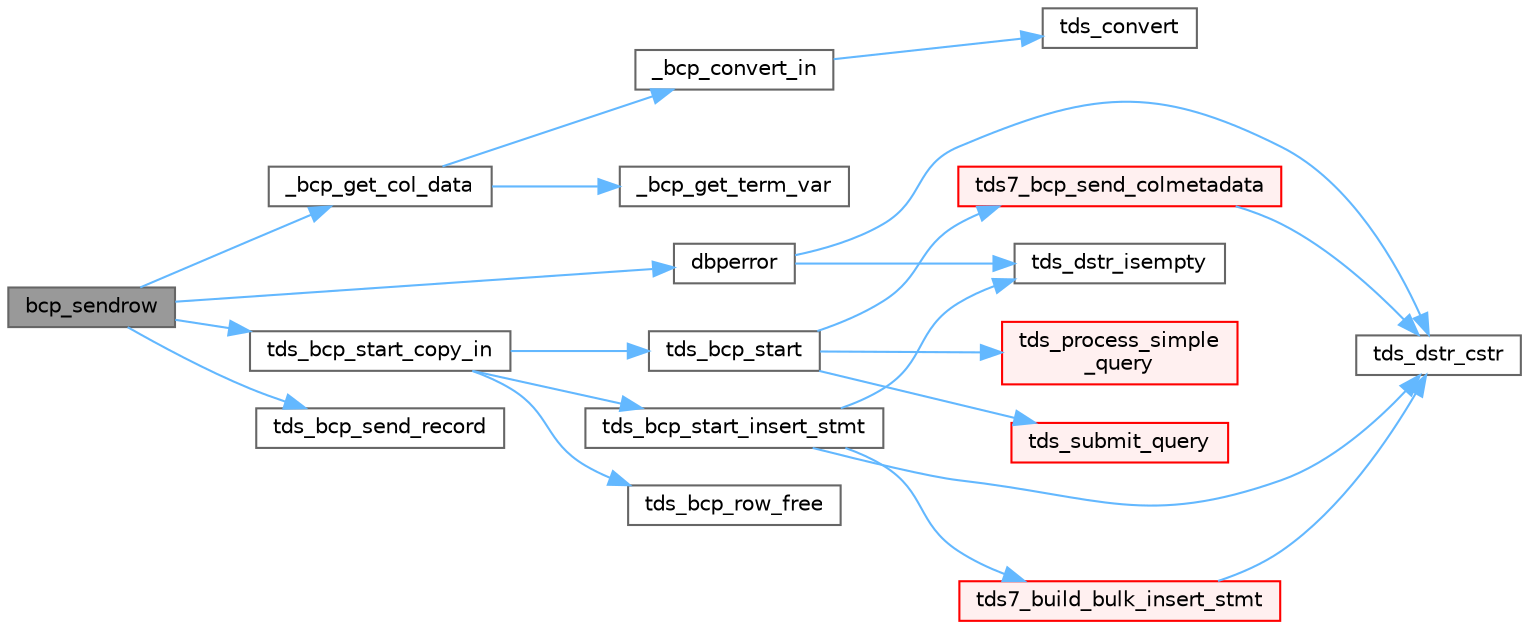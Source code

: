 digraph "bcp_sendrow"
{
 // LATEX_PDF_SIZE
  bgcolor="transparent";
  edge [fontname=Helvetica,fontsize=10,labelfontname=Helvetica,labelfontsize=10];
  node [fontname=Helvetica,fontsize=10,shape=box,height=0.2,width=0.4];
  rankdir="LR";
  Node1 [id="Node000001",label="bcp_sendrow",height=0.2,width=0.4,color="gray40", fillcolor="grey60", style="filled", fontcolor="black",tooltip="Write data in host variables to the table."];
  Node1 -> Node2 [id="edge1_Node000001_Node000002",color="steelblue1",style="solid",tooltip=" "];
  Node2 [id="Node000002",label="_bcp_get_col_data",height=0.2,width=0.4,color="grey40", fillcolor="white", style="filled",URL="$a00566.html#ga0f8def4cad04c5c1e27c2b653d482dd8",tooltip="For a bcp in from program variables, get the data from the host variable."];
  Node2 -> Node3 [id="edge2_Node000002_Node000003",color="steelblue1",style="solid",tooltip=" "];
  Node3 [id="Node000003",label="_bcp_convert_in",height=0.2,width=0.4,color="grey40", fillcolor="white", style="filled",URL="$a01452.html#a4e7740b6f755d7d3f2502a47b7d71a85",tooltip="Convert column for input to a table."];
  Node3 -> Node4 [id="edge3_Node000003_Node000004",color="steelblue1",style="solid",tooltip=" "];
  Node4 [id="Node000004",label="tds_convert",height=0.2,width=0.4,color="grey40", fillcolor="white", style="filled",URL="$a00575.html#gad83c146aa5ba3f1515557d6b5248494a",tooltip="tds_convert convert a type to another."];
  Node2 -> Node5 [id="edge4_Node000002_Node000005",color="steelblue1",style="solid",tooltip=" "];
  Node5 [id="Node000005",label="_bcp_get_term_var",height=0.2,width=0.4,color="grey40", fillcolor="white", style="filled",URL="$a00566.html#ga4f936fa1cb8e4373bf7b7f8a6ab96bc7",tooltip="Get the data for bcp-in from program variables, where the program data have been identified as charac..."];
  Node1 -> Node6 [id="edge5_Node000001_Node000006",color="steelblue1",style="solid",tooltip=" "];
  Node6 [id="Node000006",label="dbperror",height=0.2,width=0.4,color="grey40", fillcolor="white", style="filled",URL="$a00569.html#ga302a4ce6559b81808e3be51615cd1b67",tooltip="Call client-installed error handler."];
  Node6 -> Node7 [id="edge6_Node000006_Node000007",color="steelblue1",style="solid",tooltip=" "];
  Node7 [id="Node000007",label="tds_dstr_cstr",height=0.2,width=0.4,color="grey40", fillcolor="white", style="filled",URL="$a00581.html#gac536f0e4d77d3cff5702719362ec1766",tooltip="Returns a C version (NUL terminated string) of dstr."];
  Node6 -> Node8 [id="edge7_Node000006_Node000008",color="steelblue1",style="solid",tooltip=" "];
  Node8 [id="Node000008",label="tds_dstr_isempty",height=0.2,width=0.4,color="grey40", fillcolor="white", style="filled",URL="$a00581.html#ga197c6af67f2e7469d06c2aa055917b1e",tooltip="test if string is empty"];
  Node1 -> Node9 [id="edge8_Node000001_Node000009",color="steelblue1",style="solid",tooltip=" "];
  Node9 [id="Node000009",label="tds_bcp_send_record",height=0.2,width=0.4,color="grey40", fillcolor="white", style="filled",URL="$a00251.html#ad9e44450025cbcee1ad81d7e5a2cc099",tooltip="Send one row of data to server."];
  Node1 -> Node10 [id="edge9_Node000001_Node000010",color="steelblue1",style="solid",tooltip=" "];
  Node10 [id="Node000010",label="tds_bcp_start_copy_in",height=0.2,width=0.4,color="grey40", fillcolor="white", style="filled",URL="$a00251.html#a5eec23828b0610c58de248c4edb53879",tooltip="Start bulk copy to server."];
  Node10 -> Node11 [id="edge10_Node000010_Node000011",color="steelblue1",style="solid",tooltip=" "];
  Node11 [id="Node000011",label="tds_bcp_row_free",height=0.2,width=0.4,color="grey40", fillcolor="white", style="filled",URL="$a00251.html#a7c4f2b050cd1a747604aa305d6877de7",tooltip="Free row data allocated in the result set."];
  Node10 -> Node12 [id="edge11_Node000010_Node000012",color="steelblue1",style="solid",tooltip=" "];
  Node12 [id="Node000012",label="tds_bcp_start",height=0.2,width=0.4,color="grey40", fillcolor="white", style="filled",URL="$a00251.html#a8208eef2a3974ae1f0cf3c8c8ab011ce",tooltip="Start sending BCP data to server."];
  Node12 -> Node13 [id="edge12_Node000012_Node000013",color="steelblue1",style="solid",tooltip=" "];
  Node13 [id="Node000013",label="tds7_bcp_send_colmetadata",height=0.2,width=0.4,color="red", fillcolor="#FFF0F0", style="filled",URL="$a00251.html#a4daaa551e54dbd978650e2eef89e09ff",tooltip="Send BCP metadata to server."];
  Node13 -> Node7 [id="edge13_Node000013_Node000007",color="steelblue1",style="solid",tooltip=" "];
  Node12 -> Node19 [id="edge14_Node000012_Node000019",color="steelblue1",style="solid",tooltip=" "];
  Node19 [id="Node000019",label="tds_process_simple\l_query",height=0.2,width=0.4,color="red", fillcolor="#FFF0F0", style="filled",URL="$a00580.html#gaeeb1562044786ea17bea361ed83e6946",tooltip="Process results for simple query as \"SET TEXTSIZE\" or \"USE dbname\" If the statement returns results,..."];
  Node12 -> Node110 [id="edge15_Node000012_Node000110",color="steelblue1",style="solid",tooltip=" "];
  Node110 [id="Node000110",label="tds_submit_query",height=0.2,width=0.4,color="red", fillcolor="#FFF0F0", style="filled",URL="$a00578.html#ga5a29ae7f99d089dc3cea85ec6ee5f3ab",tooltip="Sends a language string to the database server for processing."];
  Node10 -> Node130 [id="edge16_Node000010_Node000130",color="steelblue1",style="solid",tooltip=" "];
  Node130 [id="Node000130",label="tds_bcp_start_insert_stmt",height=0.2,width=0.4,color="grey40", fillcolor="white", style="filled",URL="$a00251.html#ab4d7e5309152f54613d52c8469a07fd8",tooltip="Prepare the query to be sent to server to request BCP information."];
  Node130 -> Node131 [id="edge17_Node000130_Node000131",color="steelblue1",style="solid",tooltip=" "];
  Node131 [id="Node000131",label="tds7_build_bulk_insert_stmt",height=0.2,width=0.4,color="red", fillcolor="#FFF0F0", style="filled",URL="$a00251.html#a3118c7232bc9c3e47f8ba872bb39e967",tooltip="Help to build query to be sent to server."];
  Node131 -> Node7 [id="edge18_Node000131_Node000007",color="steelblue1",style="solid",tooltip=" "];
  Node130 -> Node7 [id="edge19_Node000130_Node000007",color="steelblue1",style="solid",tooltip=" "];
  Node130 -> Node8 [id="edge20_Node000130_Node000008",color="steelblue1",style="solid",tooltip=" "];
}
